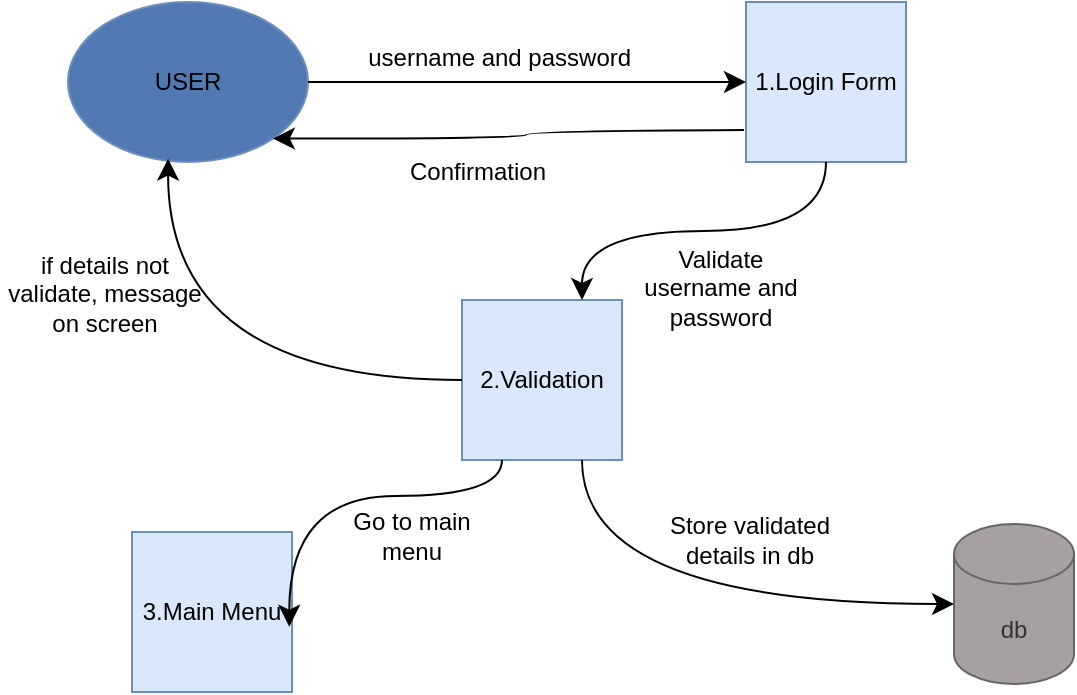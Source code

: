<mxfile version="26.0.11">
  <diagram name="Page-1" id="C65WgU7eFJkxnZXMLSL0">
    <mxGraphModel dx="1194" dy="428" grid="0" gridSize="10" guides="1" tooltips="1" connect="1" arrows="1" fold="1" page="0" pageScale="1" pageWidth="827" pageHeight="1169" math="0" shadow="0">
      <root>
        <mxCell id="0" />
        <mxCell id="1" parent="0" />
        <mxCell id="GhgLxB7JcLN1L63gFOjz-1" value="USER" style="ellipse;whiteSpace=wrap;html=1;fillColor=light-dark(#517ab3, #1d293b);strokeColor=#6c8ebf;" vertex="1" parent="1">
          <mxGeometry x="-156" y="198" width="120" height="80" as="geometry" />
        </mxCell>
        <mxCell id="GhgLxB7JcLN1L63gFOjz-2" value="2.Validation" style="whiteSpace=wrap;html=1;aspect=fixed;fillColor=#dae8fc;strokeColor=#6c8ebf;" vertex="1" parent="1">
          <mxGeometry x="41" y="347" width="80" height="80" as="geometry" />
        </mxCell>
        <mxCell id="GhgLxB7JcLN1L63gFOjz-3" value="1.Login Form" style="whiteSpace=wrap;html=1;aspect=fixed;fillColor=#dae8fc;strokeColor=#6c8ebf;" vertex="1" parent="1">
          <mxGeometry x="183" y="198" width="80" height="80" as="geometry" />
        </mxCell>
        <mxCell id="GhgLxB7JcLN1L63gFOjz-4" value="3.Main Menu" style="whiteSpace=wrap;html=1;aspect=fixed;fillColor=#dae8fc;strokeColor=#6c8ebf;" vertex="1" parent="1">
          <mxGeometry x="-124" y="463" width="80" height="80" as="geometry" />
        </mxCell>
        <mxCell id="GhgLxB7JcLN1L63gFOjz-5" value="db" style="shape=cylinder3;whiteSpace=wrap;html=1;boundedLbl=1;backgroundOutline=1;size=15;fillColor=light-dark(#a6a0a0, #1a1a1a);fontColor=#333333;strokeColor=#666666;" vertex="1" parent="1">
          <mxGeometry x="287" y="459" width="60" height="80" as="geometry" />
        </mxCell>
        <mxCell id="GhgLxB7JcLN1L63gFOjz-6" value="" style="curved=1;endArrow=classic;html=1;rounded=0;fontSize=12;startSize=8;endSize=8;entryX=0;entryY=0.5;entryDx=0;entryDy=0;exitX=1;exitY=0.5;exitDx=0;exitDy=0;edgeStyle=orthogonalEdgeStyle;" edge="1" parent="1" source="GhgLxB7JcLN1L63gFOjz-1" target="GhgLxB7JcLN1L63gFOjz-3">
          <mxGeometry width="50" height="50" relative="1" as="geometry">
            <mxPoint x="118" y="404" as="sourcePoint" />
            <mxPoint x="168" y="354" as="targetPoint" />
          </mxGeometry>
        </mxCell>
        <mxCell id="GhgLxB7JcLN1L63gFOjz-7" value="" style="curved=1;endArrow=classic;html=1;rounded=0;fontSize=12;startSize=8;endSize=8;entryX=0.75;entryY=0;entryDx=0;entryDy=0;exitX=0.5;exitY=1;exitDx=0;exitDy=0;edgeStyle=orthogonalEdgeStyle;" edge="1" parent="1" source="GhgLxB7JcLN1L63gFOjz-3" target="GhgLxB7JcLN1L63gFOjz-2">
          <mxGeometry width="50" height="50" relative="1" as="geometry">
            <mxPoint x="118" y="404" as="sourcePoint" />
            <mxPoint x="168" y="354" as="targetPoint" />
          </mxGeometry>
        </mxCell>
        <mxCell id="GhgLxB7JcLN1L63gFOjz-8" value="" style="curved=1;endArrow=classic;html=1;rounded=0;fontSize=12;startSize=8;endSize=8;entryX=1;entryY=1;entryDx=0;entryDy=0;edgeStyle=orthogonalEdgeStyle;" edge="1" parent="1" target="GhgLxB7JcLN1L63gFOjz-1">
          <mxGeometry width="50" height="50" relative="1" as="geometry">
            <mxPoint x="182" y="262" as="sourcePoint" />
            <mxPoint x="168" y="354" as="targetPoint" />
          </mxGeometry>
        </mxCell>
        <mxCell id="GhgLxB7JcLN1L63gFOjz-9" value="" style="curved=1;endArrow=classic;html=1;rounded=0;fontSize=12;startSize=8;endSize=8;entryX=0;entryY=0.5;entryDx=0;entryDy=0;entryPerimeter=0;exitX=0.75;exitY=1;exitDx=0;exitDy=0;edgeStyle=orthogonalEdgeStyle;" edge="1" parent="1" source="GhgLxB7JcLN1L63gFOjz-2" target="GhgLxB7JcLN1L63gFOjz-5">
          <mxGeometry width="50" height="50" relative="1" as="geometry">
            <mxPoint x="118" y="404" as="sourcePoint" />
            <mxPoint x="168" y="354" as="targetPoint" />
          </mxGeometry>
        </mxCell>
        <mxCell id="GhgLxB7JcLN1L63gFOjz-10" value="" style="curved=1;endArrow=classic;html=1;rounded=0;fontSize=12;startSize=8;endSize=8;entryX=0.983;entryY=0.592;entryDx=0;entryDy=0;entryPerimeter=0;exitX=0.25;exitY=1;exitDx=0;exitDy=0;edgeStyle=orthogonalEdgeStyle;" edge="1" parent="1" source="GhgLxB7JcLN1L63gFOjz-2" target="GhgLxB7JcLN1L63gFOjz-4">
          <mxGeometry width="50" height="50" relative="1" as="geometry">
            <mxPoint x="118" y="404" as="sourcePoint" />
            <mxPoint x="168" y="354" as="targetPoint" />
          </mxGeometry>
        </mxCell>
        <mxCell id="GhgLxB7JcLN1L63gFOjz-11" value="" style="curved=1;endArrow=classic;html=1;rounded=0;fontSize=12;startSize=8;endSize=8;exitX=0;exitY=0.5;exitDx=0;exitDy=0;edgeStyle=orthogonalEdgeStyle;entryX=0.417;entryY=0.979;entryDx=0;entryDy=0;entryPerimeter=0;" edge="1" parent="1" source="GhgLxB7JcLN1L63gFOjz-2" target="GhgLxB7JcLN1L63gFOjz-1">
          <mxGeometry width="50" height="50" relative="1" as="geometry">
            <mxPoint x="38" y="384" as="sourcePoint" />
            <mxPoint x="-100" y="274" as="targetPoint" />
          </mxGeometry>
        </mxCell>
        <mxCell id="GhgLxB7JcLN1L63gFOjz-12" value="username and password&amp;nbsp;" style="text;html=1;align=center;verticalAlign=middle;whiteSpace=wrap;rounded=0;" vertex="1" parent="1">
          <mxGeometry x="-9" y="213" width="141" height="25" as="geometry" />
        </mxCell>
        <mxCell id="GhgLxB7JcLN1L63gFOjz-13" value="Confirmation" style="text;html=1;align=center;verticalAlign=middle;whiteSpace=wrap;rounded=0;" vertex="1" parent="1">
          <mxGeometry x="19" y="268" width="60" height="30" as="geometry" />
        </mxCell>
        <mxCell id="GhgLxB7JcLN1L63gFOjz-14" value="Validate username and password" style="text;html=1;align=center;verticalAlign=middle;whiteSpace=wrap;rounded=0;" vertex="1" parent="1">
          <mxGeometry x="129" y="317" width="83" height="47" as="geometry" />
        </mxCell>
        <mxCell id="GhgLxB7JcLN1L63gFOjz-15" value="Store validated details in db" style="text;html=1;align=center;verticalAlign=middle;whiteSpace=wrap;rounded=0;" vertex="1" parent="1">
          <mxGeometry x="142" y="447" width="86" height="39" as="geometry" />
        </mxCell>
        <mxCell id="GhgLxB7JcLN1L63gFOjz-16" value="Go to main menu" style="text;html=1;align=center;verticalAlign=middle;whiteSpace=wrap;rounded=0;" vertex="1" parent="1">
          <mxGeometry x="-19" y="451.5" width="70" height="27.5" as="geometry" />
        </mxCell>
        <mxCell id="GhgLxB7JcLN1L63gFOjz-17" value="if details not validate, message on screen" style="text;html=1;align=center;verticalAlign=middle;whiteSpace=wrap;rounded=0;" vertex="1" parent="1">
          <mxGeometry x="-190" y="328" width="105" height="31" as="geometry" />
        </mxCell>
      </root>
    </mxGraphModel>
  </diagram>
</mxfile>
